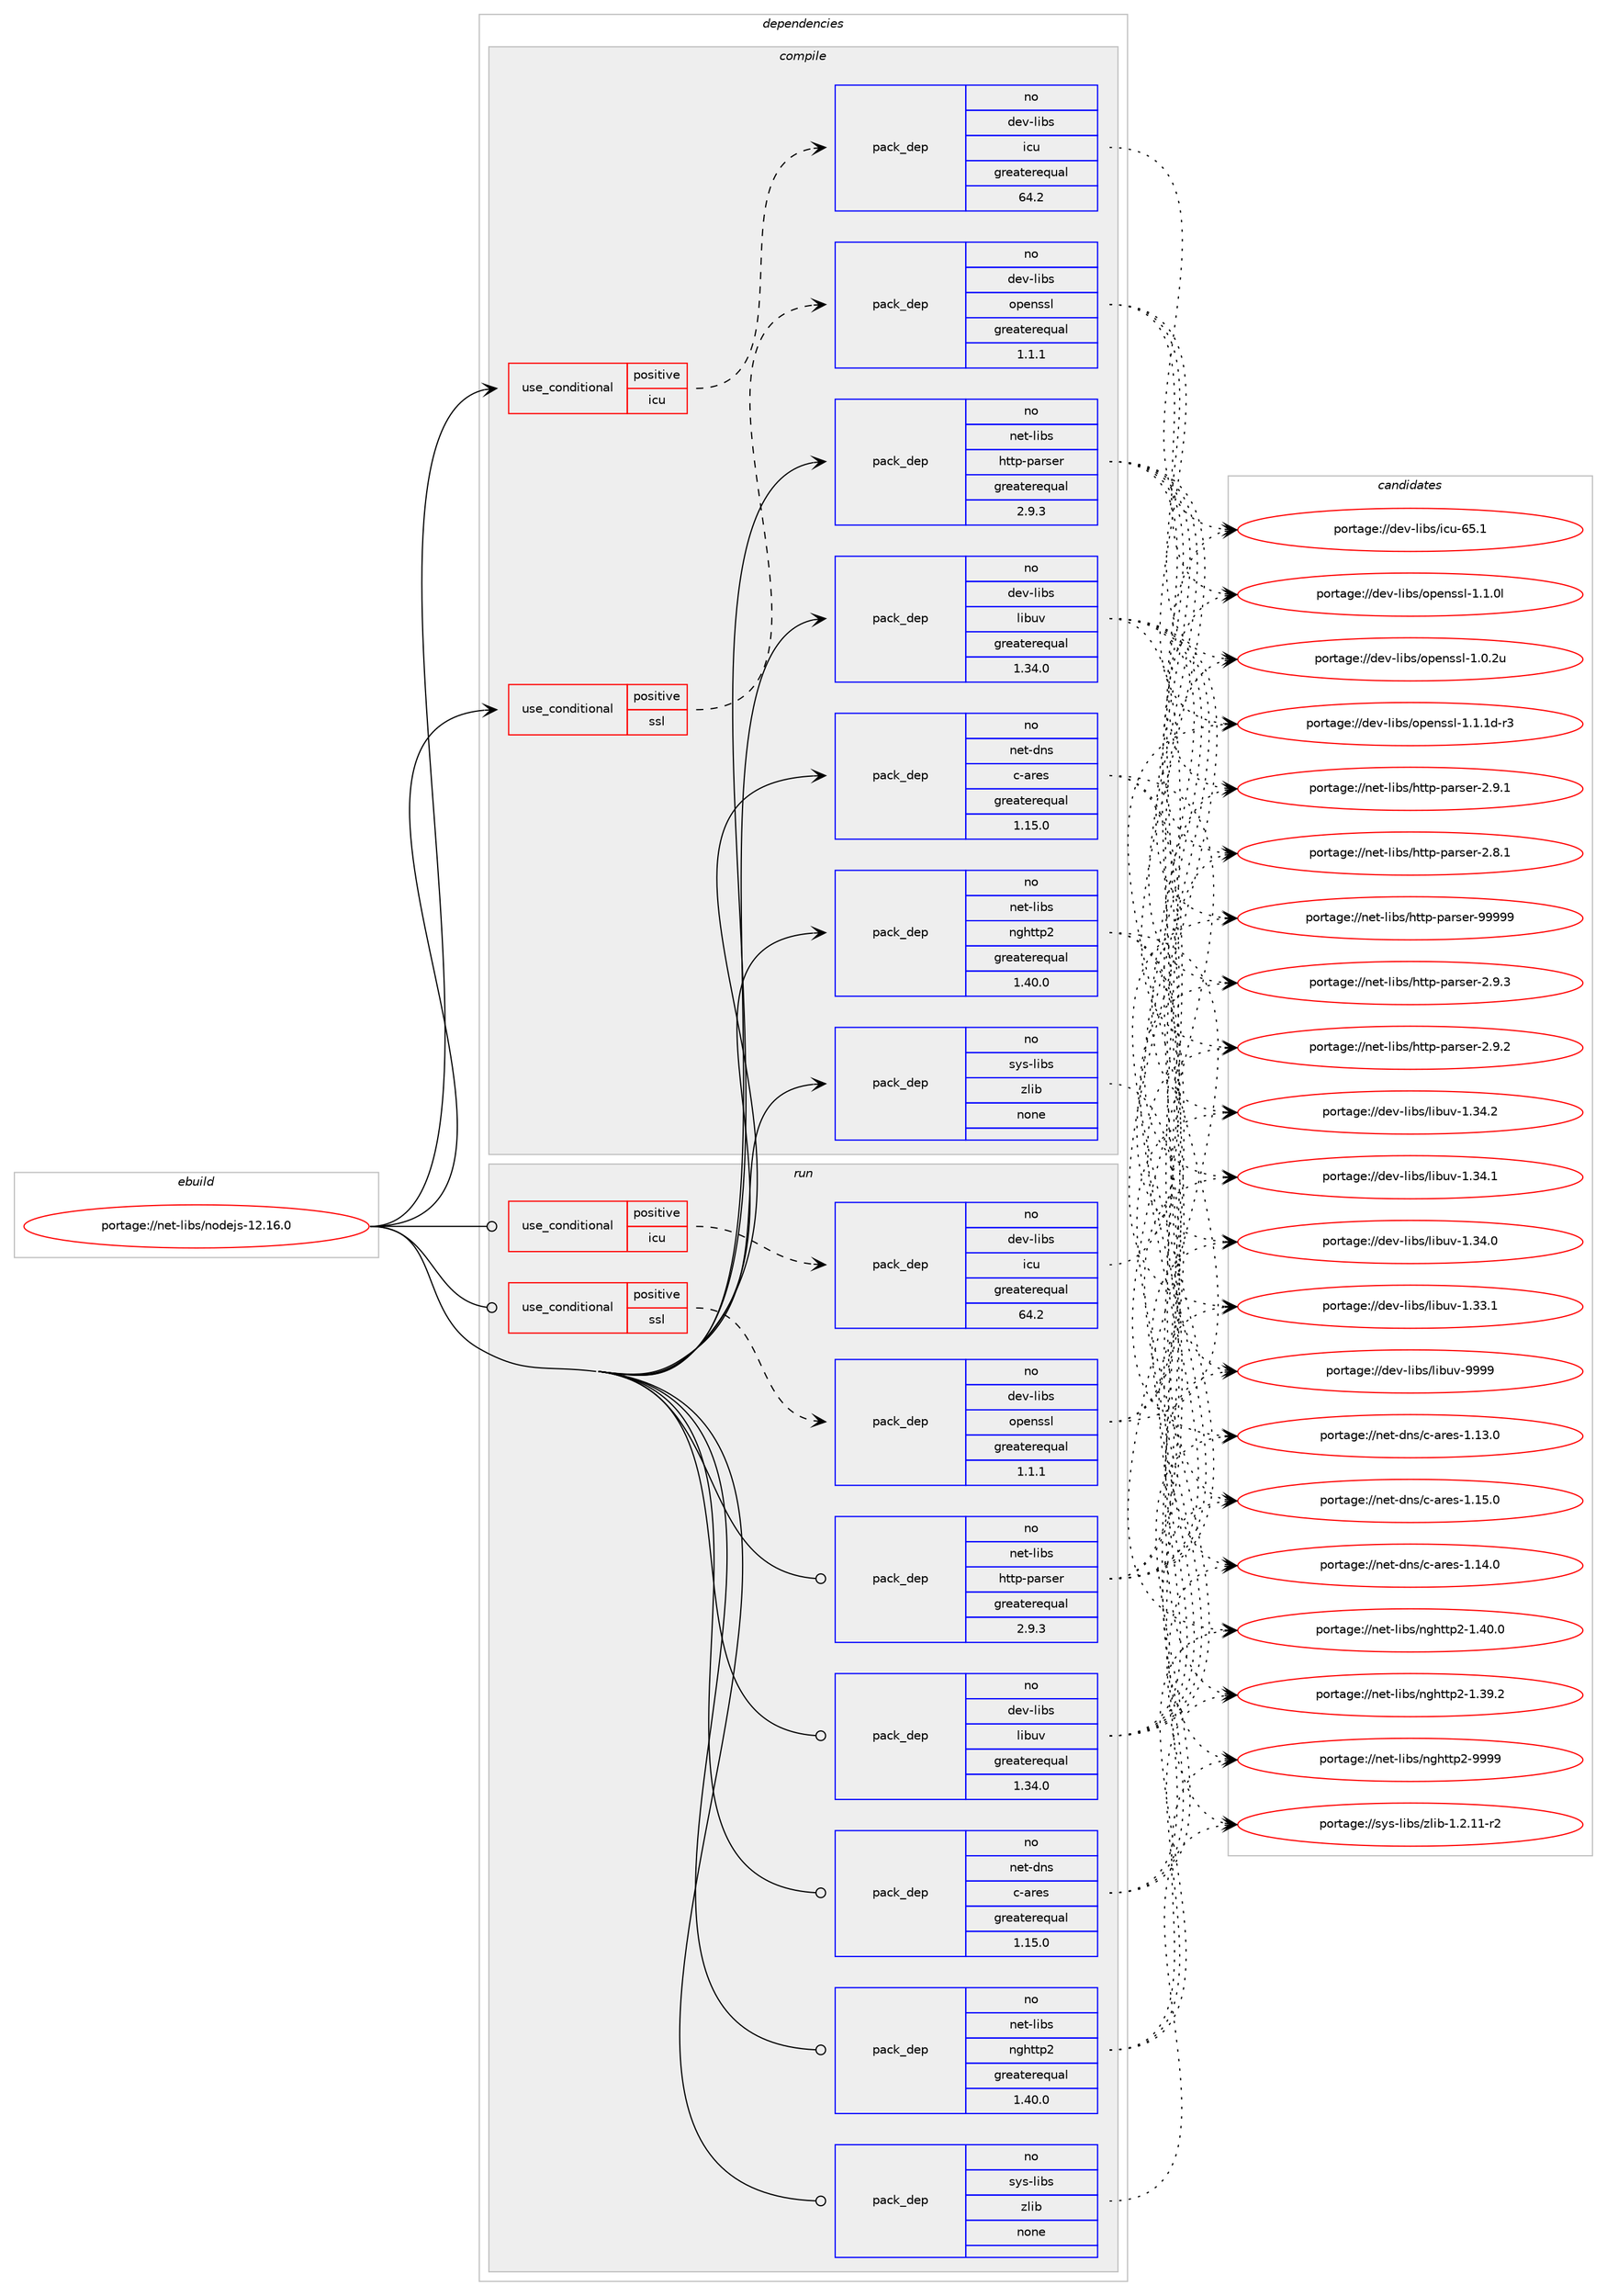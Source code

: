 digraph prolog {

# *************
# Graph options
# *************

newrank=true;
concentrate=true;
compound=true;
graph [rankdir=LR,fontname=Helvetica,fontsize=10,ranksep=1.5];#, ranksep=2.5, nodesep=0.2];
edge  [arrowhead=vee];
node  [fontname=Helvetica,fontsize=10];

# **********
# The ebuild
# **********

subgraph cluster_leftcol {
color=gray;
rank=same;
label=<<i>ebuild</i>>;
id [label="portage://net-libs/nodejs-12.16.0", color=red, width=4, href="../net-libs/nodejs-12.16.0.svg"];
}

# ****************
# The dependencies
# ****************

subgraph cluster_midcol {
color=gray;
label=<<i>dependencies</i>>;
subgraph cluster_compile {
fillcolor="#eeeeee";
style=filled;
label=<<i>compile</i>>;
subgraph cond29302 {
dependency137080 [label=<<TABLE BORDER="0" CELLBORDER="1" CELLSPACING="0" CELLPADDING="4"><TR><TD ROWSPAN="3" CELLPADDING="10">use_conditional</TD></TR><TR><TD>positive</TD></TR><TR><TD>icu</TD></TR></TABLE>>, shape=none, color=red];
subgraph pack105523 {
dependency137081 [label=<<TABLE BORDER="0" CELLBORDER="1" CELLSPACING="0" CELLPADDING="4" WIDTH="220"><TR><TD ROWSPAN="6" CELLPADDING="30">pack_dep</TD></TR><TR><TD WIDTH="110">no</TD></TR><TR><TD>dev-libs</TD></TR><TR><TD>icu</TD></TR><TR><TD>greaterequal</TD></TR><TR><TD>64.2</TD></TR></TABLE>>, shape=none, color=blue];
}
dependency137080:e -> dependency137081:w [weight=20,style="dashed",arrowhead="vee"];
}
id:e -> dependency137080:w [weight=20,style="solid",arrowhead="vee"];
subgraph cond29303 {
dependency137082 [label=<<TABLE BORDER="0" CELLBORDER="1" CELLSPACING="0" CELLPADDING="4"><TR><TD ROWSPAN="3" CELLPADDING="10">use_conditional</TD></TR><TR><TD>positive</TD></TR><TR><TD>ssl</TD></TR></TABLE>>, shape=none, color=red];
subgraph pack105524 {
dependency137083 [label=<<TABLE BORDER="0" CELLBORDER="1" CELLSPACING="0" CELLPADDING="4" WIDTH="220"><TR><TD ROWSPAN="6" CELLPADDING="30">pack_dep</TD></TR><TR><TD WIDTH="110">no</TD></TR><TR><TD>dev-libs</TD></TR><TR><TD>openssl</TD></TR><TR><TD>greaterequal</TD></TR><TR><TD>1.1.1</TD></TR></TABLE>>, shape=none, color=blue];
}
dependency137082:e -> dependency137083:w [weight=20,style="dashed",arrowhead="vee"];
}
id:e -> dependency137082:w [weight=20,style="solid",arrowhead="vee"];
subgraph pack105525 {
dependency137084 [label=<<TABLE BORDER="0" CELLBORDER="1" CELLSPACING="0" CELLPADDING="4" WIDTH="220"><TR><TD ROWSPAN="6" CELLPADDING="30">pack_dep</TD></TR><TR><TD WIDTH="110">no</TD></TR><TR><TD>dev-libs</TD></TR><TR><TD>libuv</TD></TR><TR><TD>greaterequal</TD></TR><TR><TD>1.34.0</TD></TR></TABLE>>, shape=none, color=blue];
}
id:e -> dependency137084:w [weight=20,style="solid",arrowhead="vee"];
subgraph pack105526 {
dependency137085 [label=<<TABLE BORDER="0" CELLBORDER="1" CELLSPACING="0" CELLPADDING="4" WIDTH="220"><TR><TD ROWSPAN="6" CELLPADDING="30">pack_dep</TD></TR><TR><TD WIDTH="110">no</TD></TR><TR><TD>net-dns</TD></TR><TR><TD>c-ares</TD></TR><TR><TD>greaterequal</TD></TR><TR><TD>1.15.0</TD></TR></TABLE>>, shape=none, color=blue];
}
id:e -> dependency137085:w [weight=20,style="solid",arrowhead="vee"];
subgraph pack105527 {
dependency137086 [label=<<TABLE BORDER="0" CELLBORDER="1" CELLSPACING="0" CELLPADDING="4" WIDTH="220"><TR><TD ROWSPAN="6" CELLPADDING="30">pack_dep</TD></TR><TR><TD WIDTH="110">no</TD></TR><TR><TD>net-libs</TD></TR><TR><TD>http-parser</TD></TR><TR><TD>greaterequal</TD></TR><TR><TD>2.9.3</TD></TR></TABLE>>, shape=none, color=blue];
}
id:e -> dependency137086:w [weight=20,style="solid",arrowhead="vee"];
subgraph pack105528 {
dependency137087 [label=<<TABLE BORDER="0" CELLBORDER="1" CELLSPACING="0" CELLPADDING="4" WIDTH="220"><TR><TD ROWSPAN="6" CELLPADDING="30">pack_dep</TD></TR><TR><TD WIDTH="110">no</TD></TR><TR><TD>net-libs</TD></TR><TR><TD>nghttp2</TD></TR><TR><TD>greaterequal</TD></TR><TR><TD>1.40.0</TD></TR></TABLE>>, shape=none, color=blue];
}
id:e -> dependency137087:w [weight=20,style="solid",arrowhead="vee"];
subgraph pack105529 {
dependency137088 [label=<<TABLE BORDER="0" CELLBORDER="1" CELLSPACING="0" CELLPADDING="4" WIDTH="220"><TR><TD ROWSPAN="6" CELLPADDING="30">pack_dep</TD></TR><TR><TD WIDTH="110">no</TD></TR><TR><TD>sys-libs</TD></TR><TR><TD>zlib</TD></TR><TR><TD>none</TD></TR><TR><TD></TD></TR></TABLE>>, shape=none, color=blue];
}
id:e -> dependency137088:w [weight=20,style="solid",arrowhead="vee"];
}
subgraph cluster_compileandrun {
fillcolor="#eeeeee";
style=filled;
label=<<i>compile and run</i>>;
}
subgraph cluster_run {
fillcolor="#eeeeee";
style=filled;
label=<<i>run</i>>;
subgraph cond29304 {
dependency137089 [label=<<TABLE BORDER="0" CELLBORDER="1" CELLSPACING="0" CELLPADDING="4"><TR><TD ROWSPAN="3" CELLPADDING="10">use_conditional</TD></TR><TR><TD>positive</TD></TR><TR><TD>icu</TD></TR></TABLE>>, shape=none, color=red];
subgraph pack105530 {
dependency137090 [label=<<TABLE BORDER="0" CELLBORDER="1" CELLSPACING="0" CELLPADDING="4" WIDTH="220"><TR><TD ROWSPAN="6" CELLPADDING="30">pack_dep</TD></TR><TR><TD WIDTH="110">no</TD></TR><TR><TD>dev-libs</TD></TR><TR><TD>icu</TD></TR><TR><TD>greaterequal</TD></TR><TR><TD>64.2</TD></TR></TABLE>>, shape=none, color=blue];
}
dependency137089:e -> dependency137090:w [weight=20,style="dashed",arrowhead="vee"];
}
id:e -> dependency137089:w [weight=20,style="solid",arrowhead="odot"];
subgraph cond29305 {
dependency137091 [label=<<TABLE BORDER="0" CELLBORDER="1" CELLSPACING="0" CELLPADDING="4"><TR><TD ROWSPAN="3" CELLPADDING="10">use_conditional</TD></TR><TR><TD>positive</TD></TR><TR><TD>ssl</TD></TR></TABLE>>, shape=none, color=red];
subgraph pack105531 {
dependency137092 [label=<<TABLE BORDER="0" CELLBORDER="1" CELLSPACING="0" CELLPADDING="4" WIDTH="220"><TR><TD ROWSPAN="6" CELLPADDING="30">pack_dep</TD></TR><TR><TD WIDTH="110">no</TD></TR><TR><TD>dev-libs</TD></TR><TR><TD>openssl</TD></TR><TR><TD>greaterequal</TD></TR><TR><TD>1.1.1</TD></TR></TABLE>>, shape=none, color=blue];
}
dependency137091:e -> dependency137092:w [weight=20,style="dashed",arrowhead="vee"];
}
id:e -> dependency137091:w [weight=20,style="solid",arrowhead="odot"];
subgraph pack105532 {
dependency137093 [label=<<TABLE BORDER="0" CELLBORDER="1" CELLSPACING="0" CELLPADDING="4" WIDTH="220"><TR><TD ROWSPAN="6" CELLPADDING="30">pack_dep</TD></TR><TR><TD WIDTH="110">no</TD></TR><TR><TD>dev-libs</TD></TR><TR><TD>libuv</TD></TR><TR><TD>greaterequal</TD></TR><TR><TD>1.34.0</TD></TR></TABLE>>, shape=none, color=blue];
}
id:e -> dependency137093:w [weight=20,style="solid",arrowhead="odot"];
subgraph pack105533 {
dependency137094 [label=<<TABLE BORDER="0" CELLBORDER="1" CELLSPACING="0" CELLPADDING="4" WIDTH="220"><TR><TD ROWSPAN="6" CELLPADDING="30">pack_dep</TD></TR><TR><TD WIDTH="110">no</TD></TR><TR><TD>net-dns</TD></TR><TR><TD>c-ares</TD></TR><TR><TD>greaterequal</TD></TR><TR><TD>1.15.0</TD></TR></TABLE>>, shape=none, color=blue];
}
id:e -> dependency137094:w [weight=20,style="solid",arrowhead="odot"];
subgraph pack105534 {
dependency137095 [label=<<TABLE BORDER="0" CELLBORDER="1" CELLSPACING="0" CELLPADDING="4" WIDTH="220"><TR><TD ROWSPAN="6" CELLPADDING="30">pack_dep</TD></TR><TR><TD WIDTH="110">no</TD></TR><TR><TD>net-libs</TD></TR><TR><TD>http-parser</TD></TR><TR><TD>greaterequal</TD></TR><TR><TD>2.9.3</TD></TR></TABLE>>, shape=none, color=blue];
}
id:e -> dependency137095:w [weight=20,style="solid",arrowhead="odot"];
subgraph pack105535 {
dependency137096 [label=<<TABLE BORDER="0" CELLBORDER="1" CELLSPACING="0" CELLPADDING="4" WIDTH="220"><TR><TD ROWSPAN="6" CELLPADDING="30">pack_dep</TD></TR><TR><TD WIDTH="110">no</TD></TR><TR><TD>net-libs</TD></TR><TR><TD>nghttp2</TD></TR><TR><TD>greaterequal</TD></TR><TR><TD>1.40.0</TD></TR></TABLE>>, shape=none, color=blue];
}
id:e -> dependency137096:w [weight=20,style="solid",arrowhead="odot"];
subgraph pack105536 {
dependency137097 [label=<<TABLE BORDER="0" CELLBORDER="1" CELLSPACING="0" CELLPADDING="4" WIDTH="220"><TR><TD ROWSPAN="6" CELLPADDING="30">pack_dep</TD></TR><TR><TD WIDTH="110">no</TD></TR><TR><TD>sys-libs</TD></TR><TR><TD>zlib</TD></TR><TR><TD>none</TD></TR><TR><TD></TD></TR></TABLE>>, shape=none, color=blue];
}
id:e -> dependency137097:w [weight=20,style="solid",arrowhead="odot"];
}
}

# **************
# The candidates
# **************

subgraph cluster_choices {
rank=same;
color=gray;
label=<<i>candidates</i>>;

subgraph choice105523 {
color=black;
nodesep=1;
choice100101118451081059811547105991174554534649 [label="portage://dev-libs/icu-65.1", color=red, width=4,href="../dev-libs/icu-65.1.svg"];
dependency137081:e -> choice100101118451081059811547105991174554534649:w [style=dotted,weight="100"];
}
subgraph choice105524 {
color=black;
nodesep=1;
choice1001011184510810598115471111121011101151151084549464946491004511451 [label="portage://dev-libs/openssl-1.1.1d-r3", color=red, width=4,href="../dev-libs/openssl-1.1.1d-r3.svg"];
choice100101118451081059811547111112101110115115108454946494648108 [label="portage://dev-libs/openssl-1.1.0l", color=red, width=4,href="../dev-libs/openssl-1.1.0l.svg"];
choice100101118451081059811547111112101110115115108454946484650117 [label="portage://dev-libs/openssl-1.0.2u", color=red, width=4,href="../dev-libs/openssl-1.0.2u.svg"];
dependency137083:e -> choice1001011184510810598115471111121011101151151084549464946491004511451:w [style=dotted,weight="100"];
dependency137083:e -> choice100101118451081059811547111112101110115115108454946494648108:w [style=dotted,weight="100"];
dependency137083:e -> choice100101118451081059811547111112101110115115108454946484650117:w [style=dotted,weight="100"];
}
subgraph choice105525 {
color=black;
nodesep=1;
choice100101118451081059811547108105981171184557575757 [label="portage://dev-libs/libuv-9999", color=red, width=4,href="../dev-libs/libuv-9999.svg"];
choice1001011184510810598115471081059811711845494651524650 [label="portage://dev-libs/libuv-1.34.2", color=red, width=4,href="../dev-libs/libuv-1.34.2.svg"];
choice1001011184510810598115471081059811711845494651524649 [label="portage://dev-libs/libuv-1.34.1", color=red, width=4,href="../dev-libs/libuv-1.34.1.svg"];
choice1001011184510810598115471081059811711845494651524648 [label="portage://dev-libs/libuv-1.34.0", color=red, width=4,href="../dev-libs/libuv-1.34.0.svg"];
choice1001011184510810598115471081059811711845494651514649 [label="portage://dev-libs/libuv-1.33.1", color=red, width=4,href="../dev-libs/libuv-1.33.1.svg"];
dependency137084:e -> choice100101118451081059811547108105981171184557575757:w [style=dotted,weight="100"];
dependency137084:e -> choice1001011184510810598115471081059811711845494651524650:w [style=dotted,weight="100"];
dependency137084:e -> choice1001011184510810598115471081059811711845494651524649:w [style=dotted,weight="100"];
dependency137084:e -> choice1001011184510810598115471081059811711845494651524648:w [style=dotted,weight="100"];
dependency137084:e -> choice1001011184510810598115471081059811711845494651514649:w [style=dotted,weight="100"];
}
subgraph choice105526 {
color=black;
nodesep=1;
choice110101116451001101154799459711410111545494649534648 [label="portage://net-dns/c-ares-1.15.0", color=red, width=4,href="../net-dns/c-ares-1.15.0.svg"];
choice110101116451001101154799459711410111545494649524648 [label="portage://net-dns/c-ares-1.14.0", color=red, width=4,href="../net-dns/c-ares-1.14.0.svg"];
choice110101116451001101154799459711410111545494649514648 [label="portage://net-dns/c-ares-1.13.0", color=red, width=4,href="../net-dns/c-ares-1.13.0.svg"];
dependency137085:e -> choice110101116451001101154799459711410111545494649534648:w [style=dotted,weight="100"];
dependency137085:e -> choice110101116451001101154799459711410111545494649524648:w [style=dotted,weight="100"];
dependency137085:e -> choice110101116451001101154799459711410111545494649514648:w [style=dotted,weight="100"];
}
subgraph choice105527 {
color=black;
nodesep=1;
choice1101011164510810598115471041161161124511297114115101114455757575757 [label="portage://net-libs/http-parser-99999", color=red, width=4,href="../net-libs/http-parser-99999.svg"];
choice1101011164510810598115471041161161124511297114115101114455046574651 [label="portage://net-libs/http-parser-2.9.3", color=red, width=4,href="../net-libs/http-parser-2.9.3.svg"];
choice1101011164510810598115471041161161124511297114115101114455046574650 [label="portage://net-libs/http-parser-2.9.2", color=red, width=4,href="../net-libs/http-parser-2.9.2.svg"];
choice1101011164510810598115471041161161124511297114115101114455046574649 [label="portage://net-libs/http-parser-2.9.1", color=red, width=4,href="../net-libs/http-parser-2.9.1.svg"];
choice1101011164510810598115471041161161124511297114115101114455046564649 [label="portage://net-libs/http-parser-2.8.1", color=red, width=4,href="../net-libs/http-parser-2.8.1.svg"];
dependency137086:e -> choice1101011164510810598115471041161161124511297114115101114455757575757:w [style=dotted,weight="100"];
dependency137086:e -> choice1101011164510810598115471041161161124511297114115101114455046574651:w [style=dotted,weight="100"];
dependency137086:e -> choice1101011164510810598115471041161161124511297114115101114455046574650:w [style=dotted,weight="100"];
dependency137086:e -> choice1101011164510810598115471041161161124511297114115101114455046574649:w [style=dotted,weight="100"];
dependency137086:e -> choice1101011164510810598115471041161161124511297114115101114455046564649:w [style=dotted,weight="100"];
}
subgraph choice105528 {
color=black;
nodesep=1;
choice110101116451081059811547110103104116116112504557575757 [label="portage://net-libs/nghttp2-9999", color=red, width=4,href="../net-libs/nghttp2-9999.svg"];
choice1101011164510810598115471101031041161161125045494652484648 [label="portage://net-libs/nghttp2-1.40.0", color=red, width=4,href="../net-libs/nghttp2-1.40.0.svg"];
choice1101011164510810598115471101031041161161125045494651574650 [label="portage://net-libs/nghttp2-1.39.2", color=red, width=4,href="../net-libs/nghttp2-1.39.2.svg"];
dependency137087:e -> choice110101116451081059811547110103104116116112504557575757:w [style=dotted,weight="100"];
dependency137087:e -> choice1101011164510810598115471101031041161161125045494652484648:w [style=dotted,weight="100"];
dependency137087:e -> choice1101011164510810598115471101031041161161125045494651574650:w [style=dotted,weight="100"];
}
subgraph choice105529 {
color=black;
nodesep=1;
choice11512111545108105981154712210810598454946504649494511450 [label="portage://sys-libs/zlib-1.2.11-r2", color=red, width=4,href="../sys-libs/zlib-1.2.11-r2.svg"];
dependency137088:e -> choice11512111545108105981154712210810598454946504649494511450:w [style=dotted,weight="100"];
}
subgraph choice105530 {
color=black;
nodesep=1;
choice100101118451081059811547105991174554534649 [label="portage://dev-libs/icu-65.1", color=red, width=4,href="../dev-libs/icu-65.1.svg"];
dependency137090:e -> choice100101118451081059811547105991174554534649:w [style=dotted,weight="100"];
}
subgraph choice105531 {
color=black;
nodesep=1;
choice1001011184510810598115471111121011101151151084549464946491004511451 [label="portage://dev-libs/openssl-1.1.1d-r3", color=red, width=4,href="../dev-libs/openssl-1.1.1d-r3.svg"];
choice100101118451081059811547111112101110115115108454946494648108 [label="portage://dev-libs/openssl-1.1.0l", color=red, width=4,href="../dev-libs/openssl-1.1.0l.svg"];
choice100101118451081059811547111112101110115115108454946484650117 [label="portage://dev-libs/openssl-1.0.2u", color=red, width=4,href="../dev-libs/openssl-1.0.2u.svg"];
dependency137092:e -> choice1001011184510810598115471111121011101151151084549464946491004511451:w [style=dotted,weight="100"];
dependency137092:e -> choice100101118451081059811547111112101110115115108454946494648108:w [style=dotted,weight="100"];
dependency137092:e -> choice100101118451081059811547111112101110115115108454946484650117:w [style=dotted,weight="100"];
}
subgraph choice105532 {
color=black;
nodesep=1;
choice100101118451081059811547108105981171184557575757 [label="portage://dev-libs/libuv-9999", color=red, width=4,href="../dev-libs/libuv-9999.svg"];
choice1001011184510810598115471081059811711845494651524650 [label="portage://dev-libs/libuv-1.34.2", color=red, width=4,href="../dev-libs/libuv-1.34.2.svg"];
choice1001011184510810598115471081059811711845494651524649 [label="portage://dev-libs/libuv-1.34.1", color=red, width=4,href="../dev-libs/libuv-1.34.1.svg"];
choice1001011184510810598115471081059811711845494651524648 [label="portage://dev-libs/libuv-1.34.0", color=red, width=4,href="../dev-libs/libuv-1.34.0.svg"];
choice1001011184510810598115471081059811711845494651514649 [label="portage://dev-libs/libuv-1.33.1", color=red, width=4,href="../dev-libs/libuv-1.33.1.svg"];
dependency137093:e -> choice100101118451081059811547108105981171184557575757:w [style=dotted,weight="100"];
dependency137093:e -> choice1001011184510810598115471081059811711845494651524650:w [style=dotted,weight="100"];
dependency137093:e -> choice1001011184510810598115471081059811711845494651524649:w [style=dotted,weight="100"];
dependency137093:e -> choice1001011184510810598115471081059811711845494651524648:w [style=dotted,weight="100"];
dependency137093:e -> choice1001011184510810598115471081059811711845494651514649:w [style=dotted,weight="100"];
}
subgraph choice105533 {
color=black;
nodesep=1;
choice110101116451001101154799459711410111545494649534648 [label="portage://net-dns/c-ares-1.15.0", color=red, width=4,href="../net-dns/c-ares-1.15.0.svg"];
choice110101116451001101154799459711410111545494649524648 [label="portage://net-dns/c-ares-1.14.0", color=red, width=4,href="../net-dns/c-ares-1.14.0.svg"];
choice110101116451001101154799459711410111545494649514648 [label="portage://net-dns/c-ares-1.13.0", color=red, width=4,href="../net-dns/c-ares-1.13.0.svg"];
dependency137094:e -> choice110101116451001101154799459711410111545494649534648:w [style=dotted,weight="100"];
dependency137094:e -> choice110101116451001101154799459711410111545494649524648:w [style=dotted,weight="100"];
dependency137094:e -> choice110101116451001101154799459711410111545494649514648:w [style=dotted,weight="100"];
}
subgraph choice105534 {
color=black;
nodesep=1;
choice1101011164510810598115471041161161124511297114115101114455757575757 [label="portage://net-libs/http-parser-99999", color=red, width=4,href="../net-libs/http-parser-99999.svg"];
choice1101011164510810598115471041161161124511297114115101114455046574651 [label="portage://net-libs/http-parser-2.9.3", color=red, width=4,href="../net-libs/http-parser-2.9.3.svg"];
choice1101011164510810598115471041161161124511297114115101114455046574650 [label="portage://net-libs/http-parser-2.9.2", color=red, width=4,href="../net-libs/http-parser-2.9.2.svg"];
choice1101011164510810598115471041161161124511297114115101114455046574649 [label="portage://net-libs/http-parser-2.9.1", color=red, width=4,href="../net-libs/http-parser-2.9.1.svg"];
choice1101011164510810598115471041161161124511297114115101114455046564649 [label="portage://net-libs/http-parser-2.8.1", color=red, width=4,href="../net-libs/http-parser-2.8.1.svg"];
dependency137095:e -> choice1101011164510810598115471041161161124511297114115101114455757575757:w [style=dotted,weight="100"];
dependency137095:e -> choice1101011164510810598115471041161161124511297114115101114455046574651:w [style=dotted,weight="100"];
dependency137095:e -> choice1101011164510810598115471041161161124511297114115101114455046574650:w [style=dotted,weight="100"];
dependency137095:e -> choice1101011164510810598115471041161161124511297114115101114455046574649:w [style=dotted,weight="100"];
dependency137095:e -> choice1101011164510810598115471041161161124511297114115101114455046564649:w [style=dotted,weight="100"];
}
subgraph choice105535 {
color=black;
nodesep=1;
choice110101116451081059811547110103104116116112504557575757 [label="portage://net-libs/nghttp2-9999", color=red, width=4,href="../net-libs/nghttp2-9999.svg"];
choice1101011164510810598115471101031041161161125045494652484648 [label="portage://net-libs/nghttp2-1.40.0", color=red, width=4,href="../net-libs/nghttp2-1.40.0.svg"];
choice1101011164510810598115471101031041161161125045494651574650 [label="portage://net-libs/nghttp2-1.39.2", color=red, width=4,href="../net-libs/nghttp2-1.39.2.svg"];
dependency137096:e -> choice110101116451081059811547110103104116116112504557575757:w [style=dotted,weight="100"];
dependency137096:e -> choice1101011164510810598115471101031041161161125045494652484648:w [style=dotted,weight="100"];
dependency137096:e -> choice1101011164510810598115471101031041161161125045494651574650:w [style=dotted,weight="100"];
}
subgraph choice105536 {
color=black;
nodesep=1;
choice11512111545108105981154712210810598454946504649494511450 [label="portage://sys-libs/zlib-1.2.11-r2", color=red, width=4,href="../sys-libs/zlib-1.2.11-r2.svg"];
dependency137097:e -> choice11512111545108105981154712210810598454946504649494511450:w [style=dotted,weight="100"];
}
}

}
